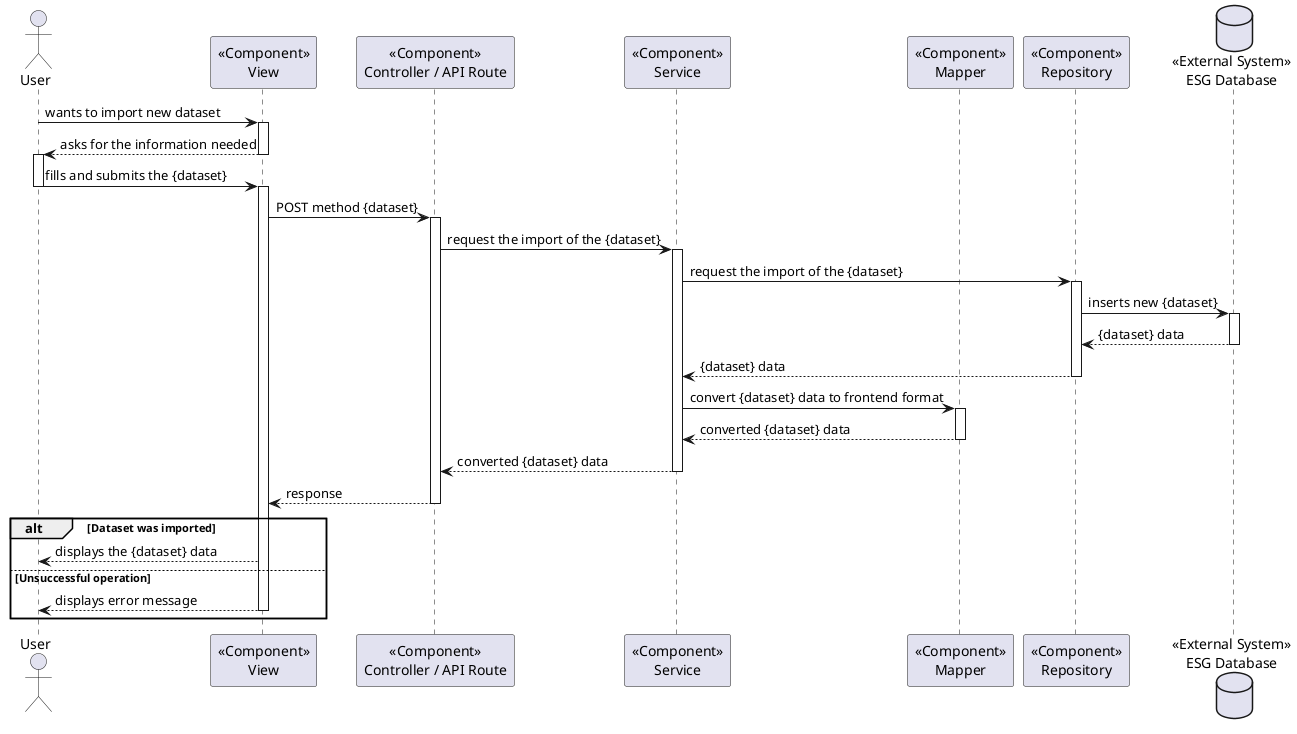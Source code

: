  @startuml

actor User as USER
participant "<<Component>>\nView" as VIEW
participant "<<Component>>\nController / API Route" as COMP
participant "<<Component>>\nService" as SERV
participant "<<Component>>\nMapper" as MAP
participant "<<Component>>\nRepository" as REPO
database "<<External System>>\nESG Database" as DATA


USER -> VIEW : wants to import new dataset
activate VIEW


VIEW --> USER : asks for the information needed
deactivate VIEW
activate USER

USER -> VIEW : fills and submits the {dataset}
deactivate USER
activate VIEW


VIEW -> COMP : POST method {dataset}
activate COMP

COMP -> SERV : request the import of the {dataset}
activate SERV

SERV -> REPO : request the import of the {dataset}
activate REPO

REPO -> DATA : inserts new {dataset}
activate DATA

DATA --> REPO : {dataset} data
deactivate DATA


REPO --> SERV : {dataset} data
deactivate REPO


SERV -> MAP : convert {dataset} data to frontend format
activate MAP

MAP --> SERV : converted {dataset} data
deactivate MAP

SERV --> COMP : converted {dataset} data
deactivate SERV

COMP --> VIEW : response
deactivate COMP

alt Dataset was imported

    VIEW --> USER : displays the {dataset} data
    
    else Unsuccessful operation
    
    VIEW --> USER : displays error message
    deactivate VIEW

end alt

@enduml
